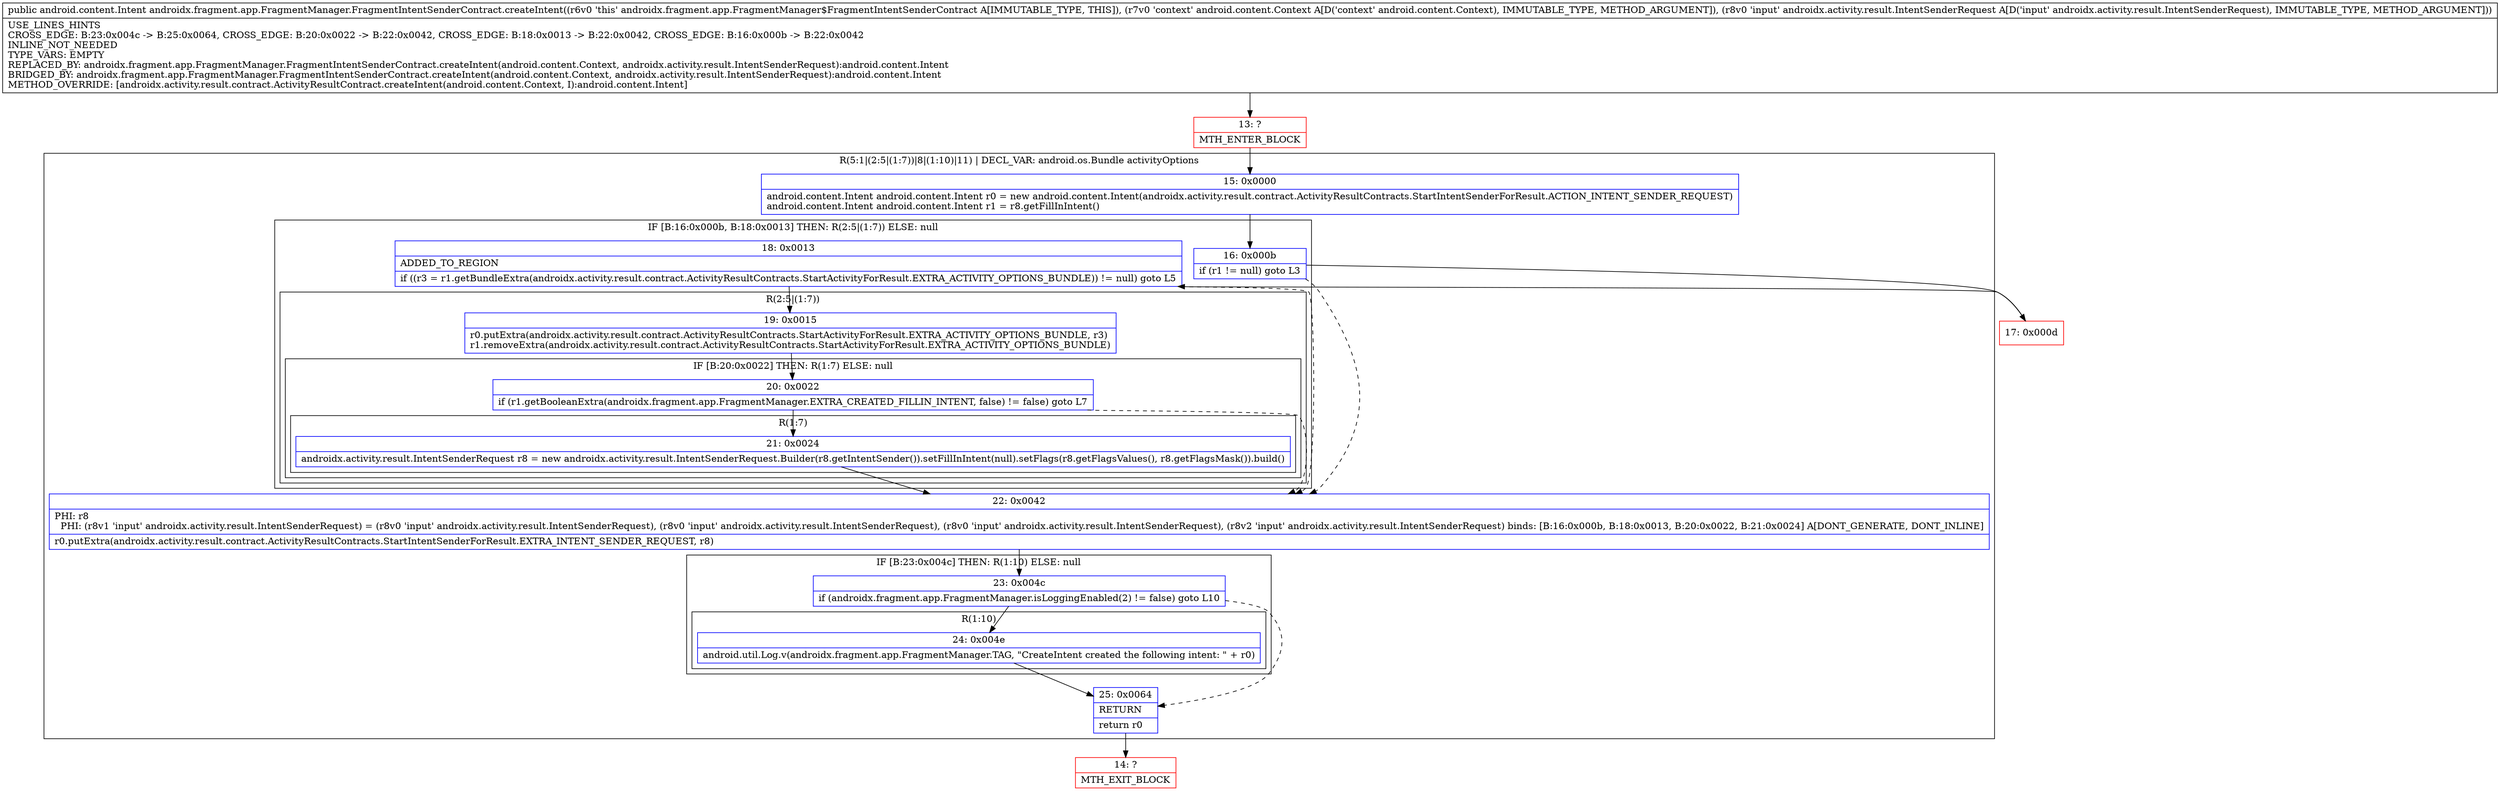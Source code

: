 digraph "CFG forandroidx.fragment.app.FragmentManager.FragmentIntentSenderContract.createIntent(Landroid\/content\/Context;Landroidx\/activity\/result\/IntentSenderRequest;)Landroid\/content\/Intent;" {
subgraph cluster_Region_303559335 {
label = "R(5:1|(2:5|(1:7))|8|(1:10)|11) | DECL_VAR: android.os.Bundle activityOptions\l";
node [shape=record,color=blue];
Node_15 [shape=record,label="{15\:\ 0x0000|android.content.Intent android.content.Intent r0 = new android.content.Intent(androidx.activity.result.contract.ActivityResultContracts.StartIntentSenderForResult.ACTION_INTENT_SENDER_REQUEST)\landroid.content.Intent android.content.Intent r1 = r8.getFillInIntent()\l}"];
subgraph cluster_IfRegion_2110258169 {
label = "IF [B:16:0x000b, B:18:0x0013] THEN: R(2:5|(1:7)) ELSE: null";
node [shape=record,color=blue];
Node_16 [shape=record,label="{16\:\ 0x000b|if (r1 != null) goto L3\l}"];
Node_18 [shape=record,label="{18\:\ 0x0013|ADDED_TO_REGION\l|if ((r3 = r1.getBundleExtra(androidx.activity.result.contract.ActivityResultContracts.StartActivityForResult.EXTRA_ACTIVITY_OPTIONS_BUNDLE)) != null) goto L5\l}"];
subgraph cluster_Region_835773556 {
label = "R(2:5|(1:7))";
node [shape=record,color=blue];
Node_19 [shape=record,label="{19\:\ 0x0015|r0.putExtra(androidx.activity.result.contract.ActivityResultContracts.StartActivityForResult.EXTRA_ACTIVITY_OPTIONS_BUNDLE, r3)\lr1.removeExtra(androidx.activity.result.contract.ActivityResultContracts.StartActivityForResult.EXTRA_ACTIVITY_OPTIONS_BUNDLE)\l}"];
subgraph cluster_IfRegion_1357425708 {
label = "IF [B:20:0x0022] THEN: R(1:7) ELSE: null";
node [shape=record,color=blue];
Node_20 [shape=record,label="{20\:\ 0x0022|if (r1.getBooleanExtra(androidx.fragment.app.FragmentManager.EXTRA_CREATED_FILLIN_INTENT, false) != false) goto L7\l}"];
subgraph cluster_Region_402102066 {
label = "R(1:7)";
node [shape=record,color=blue];
Node_21 [shape=record,label="{21\:\ 0x0024|androidx.activity.result.IntentSenderRequest r8 = new androidx.activity.result.IntentSenderRequest.Builder(r8.getIntentSender()).setFillInIntent(null).setFlags(r8.getFlagsValues(), r8.getFlagsMask()).build()\l}"];
}
}
}
}
Node_22 [shape=record,label="{22\:\ 0x0042|PHI: r8 \l  PHI: (r8v1 'input' androidx.activity.result.IntentSenderRequest) = (r8v0 'input' androidx.activity.result.IntentSenderRequest), (r8v0 'input' androidx.activity.result.IntentSenderRequest), (r8v0 'input' androidx.activity.result.IntentSenderRequest), (r8v2 'input' androidx.activity.result.IntentSenderRequest) binds: [B:16:0x000b, B:18:0x0013, B:20:0x0022, B:21:0x0024] A[DONT_GENERATE, DONT_INLINE]\l|r0.putExtra(androidx.activity.result.contract.ActivityResultContracts.StartIntentSenderForResult.EXTRA_INTENT_SENDER_REQUEST, r8)\l}"];
subgraph cluster_IfRegion_498209630 {
label = "IF [B:23:0x004c] THEN: R(1:10) ELSE: null";
node [shape=record,color=blue];
Node_23 [shape=record,label="{23\:\ 0x004c|if (androidx.fragment.app.FragmentManager.isLoggingEnabled(2) != false) goto L10\l}"];
subgraph cluster_Region_1152437078 {
label = "R(1:10)";
node [shape=record,color=blue];
Node_24 [shape=record,label="{24\:\ 0x004e|android.util.Log.v(androidx.fragment.app.FragmentManager.TAG, \"CreateIntent created the following intent: \" + r0)\l}"];
}
}
Node_25 [shape=record,label="{25\:\ 0x0064|RETURN\l|return r0\l}"];
}
Node_13 [shape=record,color=red,label="{13\:\ ?|MTH_ENTER_BLOCK\l}"];
Node_17 [shape=record,color=red,label="{17\:\ 0x000d}"];
Node_14 [shape=record,color=red,label="{14\:\ ?|MTH_EXIT_BLOCK\l}"];
MethodNode[shape=record,label="{public android.content.Intent androidx.fragment.app.FragmentManager.FragmentIntentSenderContract.createIntent((r6v0 'this' androidx.fragment.app.FragmentManager$FragmentIntentSenderContract A[IMMUTABLE_TYPE, THIS]), (r7v0 'context' android.content.Context A[D('context' android.content.Context), IMMUTABLE_TYPE, METHOD_ARGUMENT]), (r8v0 'input' androidx.activity.result.IntentSenderRequest A[D('input' androidx.activity.result.IntentSenderRequest), IMMUTABLE_TYPE, METHOD_ARGUMENT]))  | USE_LINES_HINTS\lCROSS_EDGE: B:23:0x004c \-\> B:25:0x0064, CROSS_EDGE: B:20:0x0022 \-\> B:22:0x0042, CROSS_EDGE: B:18:0x0013 \-\> B:22:0x0042, CROSS_EDGE: B:16:0x000b \-\> B:22:0x0042\lINLINE_NOT_NEEDED\lTYPE_VARS: EMPTY\lREPLACED_BY: androidx.fragment.app.FragmentManager.FragmentIntentSenderContract.createIntent(android.content.Context, androidx.activity.result.IntentSenderRequest):android.content.Intent\lBRIDGED_BY: androidx.fragment.app.FragmentManager.FragmentIntentSenderContract.createIntent(android.content.Context, androidx.activity.result.IntentSenderRequest):android.content.Intent\lMETHOD_OVERRIDE: [androidx.activity.result.contract.ActivityResultContract.createIntent(android.content.Context, I):android.content.Intent]\l}"];
MethodNode -> Node_13;Node_15 -> Node_16;
Node_16 -> Node_17;
Node_16 -> Node_22[style=dashed];
Node_18 -> Node_19;
Node_18 -> Node_22[style=dashed];
Node_19 -> Node_20;
Node_20 -> Node_21;
Node_20 -> Node_22[style=dashed];
Node_21 -> Node_22;
Node_22 -> Node_23;
Node_23 -> Node_24;
Node_23 -> Node_25[style=dashed];
Node_24 -> Node_25;
Node_25 -> Node_14;
Node_13 -> Node_15;
Node_17 -> Node_18;
}

